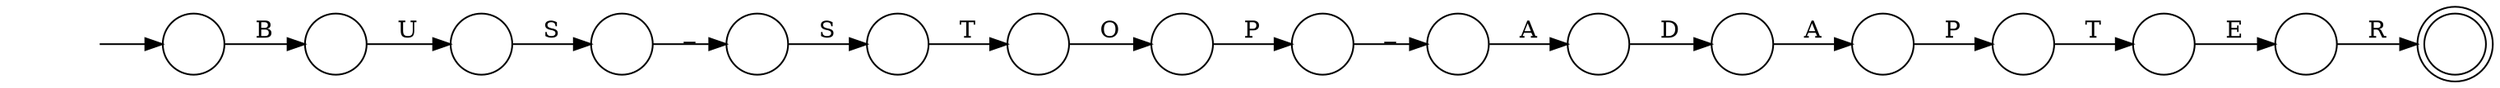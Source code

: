 digraph Automaton {
  rankdir = LR;
  0 [shape=circle,label=""];
  0 -> 1 [label="T"]
  1 [shape=circle,label=""];
  1 -> 3 [label="E"]
  2 [shape=circle,label=""];
  initial [shape=plaintext,label=""];
  initial -> 2
  2 -> 15 [label="B"]
  3 [shape=circle,label=""];
  3 -> 13 [label="R"]
  4 [shape=circle,label=""];
  4 -> 14 [label="T"]
  5 [shape=circle,label=""];
  5 -> 9 [label="A"]
  6 [shape=circle,label=""];
  6 -> 8 [label="_"]
  7 [shape=circle,label=""];
  7 -> 6 [label="S"]
  8 [shape=circle,label=""];
  8 -> 4 [label="S"]
  9 [shape=circle,label=""];
  9 -> 11 [label="D"]
  10 [shape=circle,label=""];
  10 -> 5 [label="_"]
  11 [shape=circle,label=""];
  11 -> 16 [label="A"]
  12 [shape=circle,label=""];
  12 -> 10 [label="P"]
  13 [shape=doublecircle,label=""];
  14 [shape=circle,label=""];
  14 -> 12 [label="O"]
  15 [shape=circle,label=""];
  15 -> 7 [label="U"]
  16 [shape=circle,label=""];
  16 -> 0 [label="P"]
}
